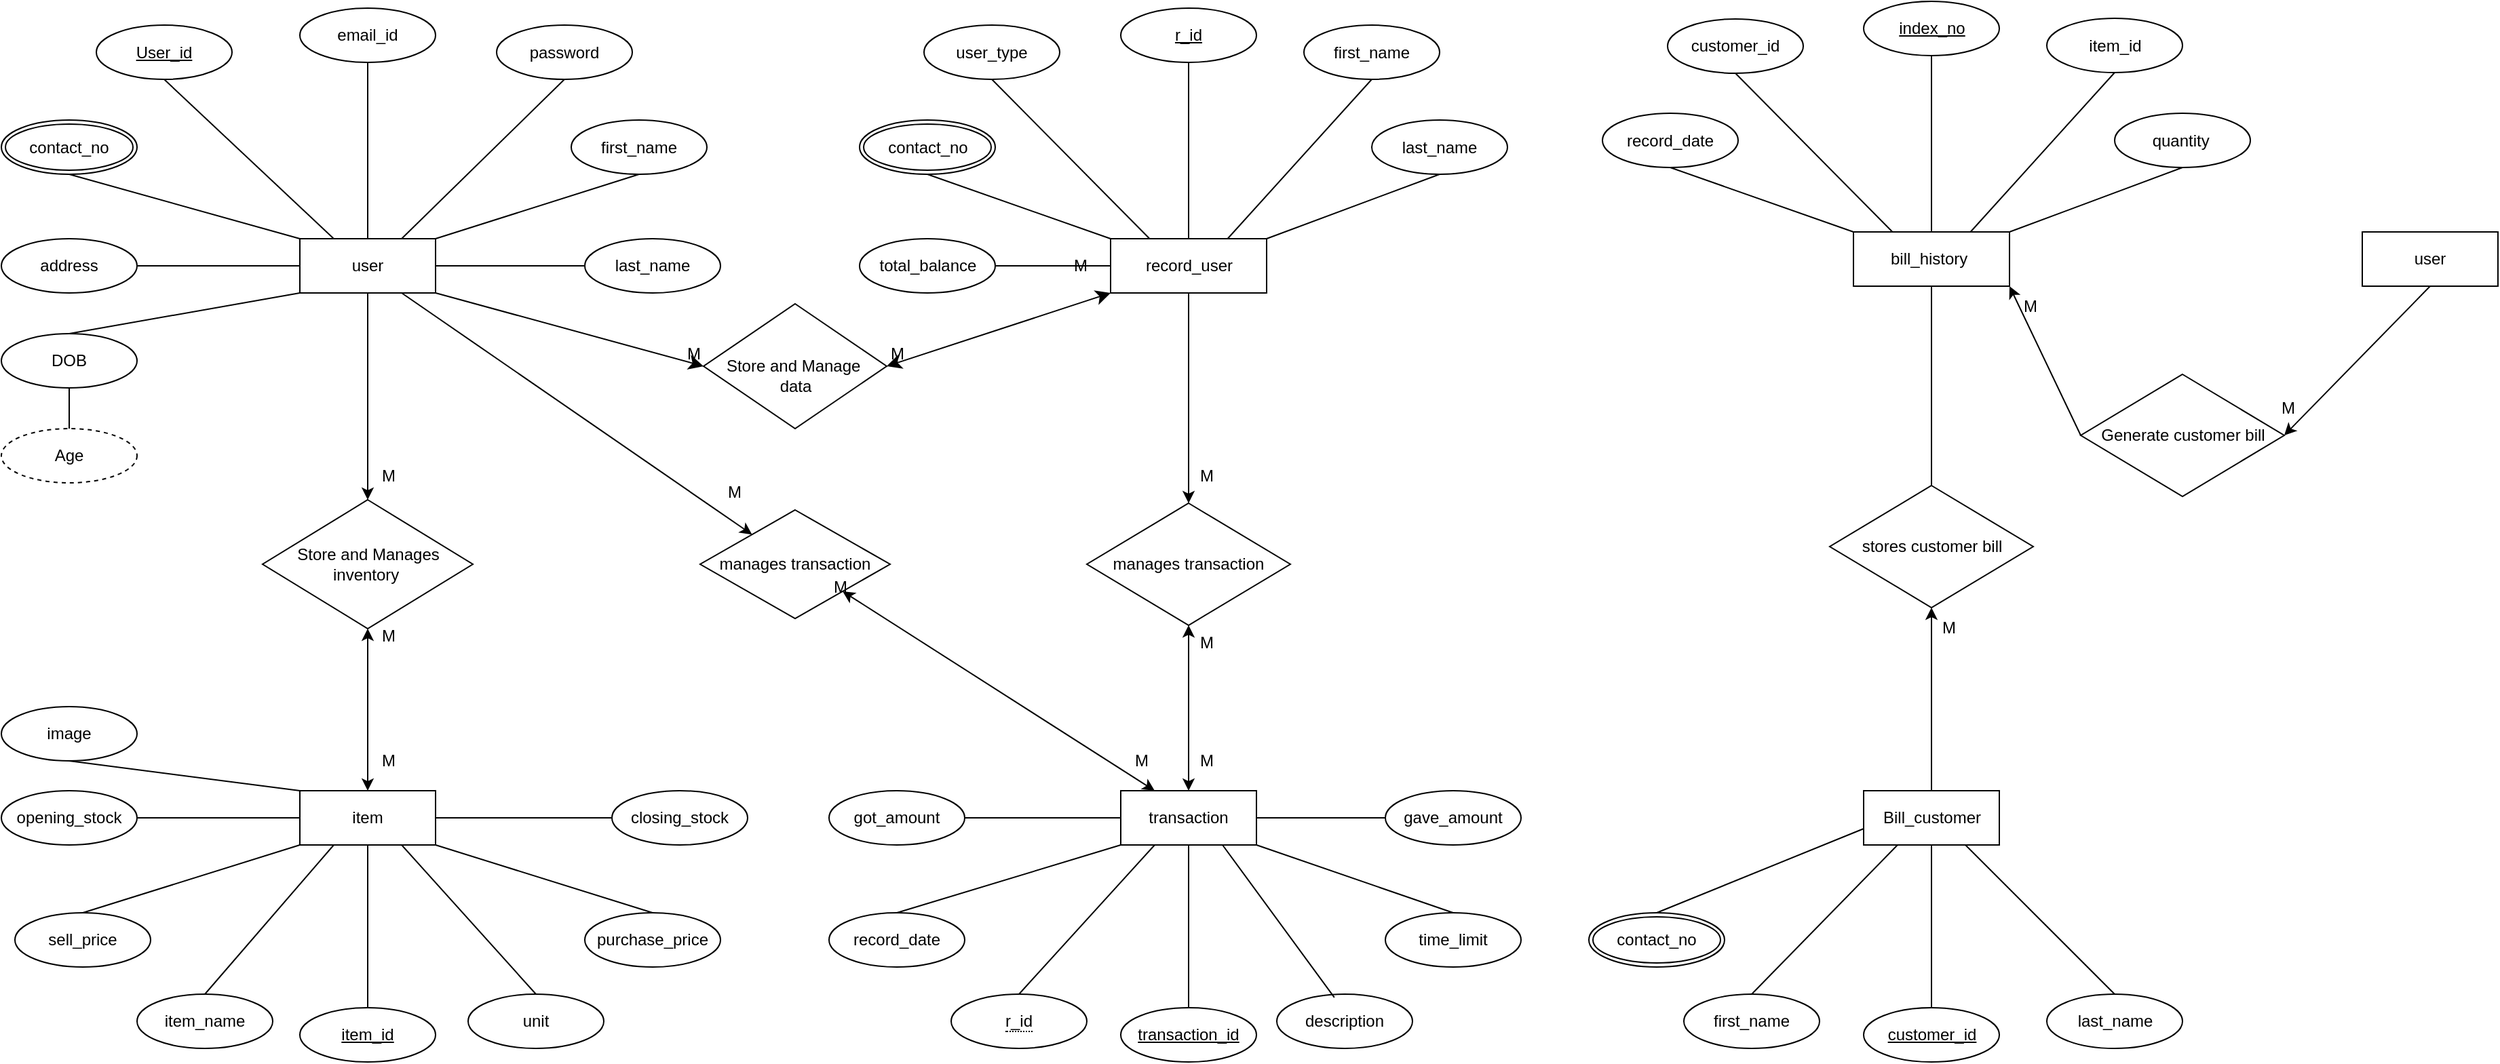 <mxfile version="26.0.7">
  <diagram name="Page-1" id="m3iX6KrinGnXH__V3IVQ">
    <mxGraphModel dx="2150" dy="1118" grid="1" gridSize="10" guides="1" tooltips="1" connect="1" arrows="1" fold="1" page="1" pageScale="1" pageWidth="1169" pageHeight="827" math="0" shadow="0">
      <root>
        <mxCell id="0" />
        <mxCell id="1" parent="0" />
        <mxCell id="gMXtXZnRQnA3So-SrDP1-2" value="User_id" style="ellipse;whiteSpace=wrap;html=1;align=center;fontStyle=4;" parent="1" vertex="1">
          <mxGeometry x="100" y="37.5" width="100" height="40" as="geometry" />
        </mxCell>
        <mxCell id="gMXtXZnRQnA3So-SrDP1-3" value="email_id" style="ellipse;whiteSpace=wrap;html=1;align=center;" parent="1" vertex="1">
          <mxGeometry x="250" y="25" width="100" height="40" as="geometry" />
        </mxCell>
        <mxCell id="gMXtXZnRQnA3So-SrDP1-4" value="password" style="ellipse;whiteSpace=wrap;html=1;align=center;" parent="1" vertex="1">
          <mxGeometry x="395" y="37.5" width="100" height="40" as="geometry" />
        </mxCell>
        <mxCell id="gMXtXZnRQnA3So-SrDP1-5" value="first_name" style="ellipse;whiteSpace=wrap;html=1;align=center;" parent="1" vertex="1">
          <mxGeometry x="450" y="107.5" width="100" height="40" as="geometry" />
        </mxCell>
        <mxCell id="gMXtXZnRQnA3So-SrDP1-6" value="last_name" style="ellipse;whiteSpace=wrap;html=1;align=center;" parent="1" vertex="1">
          <mxGeometry x="460" y="195" width="100" height="40" as="geometry" />
        </mxCell>
        <mxCell id="gMXtXZnRQnA3So-SrDP1-9" value="address" style="ellipse;whiteSpace=wrap;html=1;align=center;" parent="1" vertex="1">
          <mxGeometry x="30" y="195" width="100" height="40" as="geometry" />
        </mxCell>
        <mxCell id="gMXtXZnRQnA3So-SrDP1-25" value="r_id" style="ellipse;whiteSpace=wrap;html=1;align=center;fontStyle=4;" parent="1" vertex="1">
          <mxGeometry x="855" y="25" width="100" height="40" as="geometry" />
        </mxCell>
        <mxCell id="gMXtXZnRQnA3So-SrDP1-27" value="user_type" style="ellipse;whiteSpace=wrap;html=1;align=center;" parent="1" vertex="1">
          <mxGeometry x="710" y="37.5" width="100" height="40" as="geometry" />
        </mxCell>
        <mxCell id="gMXtXZnRQnA3So-SrDP1-28" value="first_name" style="ellipse;whiteSpace=wrap;html=1;align=center;" parent="1" vertex="1">
          <mxGeometry x="990" y="37.5" width="100" height="40" as="geometry" />
        </mxCell>
        <mxCell id="gMXtXZnRQnA3So-SrDP1-29" value="last_name" style="ellipse;whiteSpace=wrap;html=1;align=center;" parent="1" vertex="1">
          <mxGeometry x="1040" y="107.5" width="100" height="40" as="geometry" />
        </mxCell>
        <mxCell id="gMXtXZnRQnA3So-SrDP1-30" value="total_balance" style="ellipse;whiteSpace=wrap;html=1;align=center;" parent="1" vertex="1">
          <mxGeometry x="662.5" y="195" width="100" height="40" as="geometry" />
        </mxCell>
        <mxCell id="gMXtXZnRQnA3So-SrDP1-78" value="item_id" style="ellipse;whiteSpace=wrap;html=1;align=center;fontStyle=4;" parent="1" vertex="1">
          <mxGeometry x="250" y="762" width="100" height="40" as="geometry" />
        </mxCell>
        <mxCell id="gMXtXZnRQnA3So-SrDP1-79" value="item_name" style="ellipse;whiteSpace=wrap;html=1;align=center;" parent="1" vertex="1">
          <mxGeometry x="130" y="752" width="100" height="40" as="geometry" />
        </mxCell>
        <mxCell id="gMXtXZnRQnA3So-SrDP1-80" value="closing_stock" style="ellipse;whiteSpace=wrap;html=1;align=center;" parent="1" vertex="1">
          <mxGeometry x="480" y="602" width="100" height="40" as="geometry" />
        </mxCell>
        <mxCell id="gMXtXZnRQnA3So-SrDP1-81" value="purchase_price" style="ellipse;whiteSpace=wrap;html=1;align=center;" parent="1" vertex="1">
          <mxGeometry x="460" y="692" width="100" height="40" as="geometry" />
        </mxCell>
        <mxCell id="gMXtXZnRQnA3So-SrDP1-82" value="unit" style="ellipse;whiteSpace=wrap;html=1;align=center;" parent="1" vertex="1">
          <mxGeometry x="374" y="752" width="100" height="40" as="geometry" />
        </mxCell>
        <mxCell id="gMXtXZnRQnA3So-SrDP1-83" value="opening_stock" style="ellipse;whiteSpace=wrap;html=1;align=center;" parent="1" vertex="1">
          <mxGeometry x="30" y="602" width="100" height="40" as="geometry" />
        </mxCell>
        <mxCell id="gMXtXZnRQnA3So-SrDP1-84" value="sell_price" style="ellipse;whiteSpace=wrap;html=1;align=center;" parent="1" vertex="1">
          <mxGeometry x="40" y="692" width="100" height="40" as="geometry" />
        </mxCell>
        <mxCell id="gMXtXZnRQnA3So-SrDP1-87" value="manages transaction" style="shape=rhombus;perimeter=rhombusPerimeter;whiteSpace=wrap;html=1;align=center;" parent="1" vertex="1">
          <mxGeometry x="545" y="395" width="140" height="80" as="geometry" />
        </mxCell>
        <mxCell id="gMXtXZnRQnA3So-SrDP1-92" style="edgeStyle=orthogonalEdgeStyle;rounded=0;orthogonalLoop=1;jettySize=auto;html=1;exitX=0.5;exitY=1;exitDx=0;exitDy=0;" parent="1" source="gMXtXZnRQnA3So-SrDP1-3" target="gMXtXZnRQnA3So-SrDP1-3" edge="1">
          <mxGeometry relative="1" as="geometry" />
        </mxCell>
        <mxCell id="gMXtXZnRQnA3So-SrDP1-106" value="Store and Manages inventory&amp;nbsp;" style="shape=rhombus;perimeter=rhombusPerimeter;whiteSpace=wrap;html=1;align=center;" parent="1" vertex="1">
          <mxGeometry x="222.5" y="387.5" width="155" height="95" as="geometry" />
        </mxCell>
        <mxCell id="gMXtXZnRQnA3So-SrDP1-110" value="manages transaction" style="shape=rhombus;perimeter=rhombusPerimeter;whiteSpace=wrap;html=1;align=center;" parent="1" vertex="1">
          <mxGeometry x="830" y="390" width="150" height="90" as="geometry" />
        </mxCell>
        <mxCell id="fzQdZdpA7Ug6Wy1Uild1-64" style="edgeStyle=orthogonalEdgeStyle;rounded=0;orthogonalLoop=1;jettySize=auto;html=1;exitX=0.5;exitY=1;exitDx=0;exitDy=0;entryX=0.5;entryY=0;entryDx=0;entryDy=0;" parent="1" source="fzQdZdpA7Ug6Wy1Uild1-3" target="gMXtXZnRQnA3So-SrDP1-106" edge="1">
          <mxGeometry relative="1" as="geometry" />
        </mxCell>
        <mxCell id="iHAXzri-CT7Ju9djNDSb-48" style="edgeStyle=none;curved=1;rounded=0;orthogonalLoop=1;jettySize=auto;html=1;exitX=1;exitY=1;exitDx=0;exitDy=0;entryX=0;entryY=0.5;entryDx=0;entryDy=0;fontSize=12;startSize=8;endSize=8;" parent="1" source="fzQdZdpA7Ug6Wy1Uild1-3" target="iHAXzri-CT7Ju9djNDSb-46" edge="1">
          <mxGeometry relative="1" as="geometry" />
        </mxCell>
        <mxCell id="fzQdZdpA7Ug6Wy1Uild1-3" value="user" style="whiteSpace=wrap;html=1;align=center;" parent="1" vertex="1">
          <mxGeometry x="250" y="195" width="100" height="40" as="geometry" />
        </mxCell>
        <mxCell id="fzQdZdpA7Ug6Wy1Uild1-70" style="edgeStyle=orthogonalEdgeStyle;rounded=0;orthogonalLoop=1;jettySize=auto;html=1;exitX=0.5;exitY=1;exitDx=0;exitDy=0;entryX=0.5;entryY=0;entryDx=0;entryDy=0;" parent="1" source="fzQdZdpA7Ug6Wy1Uild1-4" target="gMXtXZnRQnA3So-SrDP1-110" edge="1">
          <mxGeometry relative="1" as="geometry">
            <mxPoint x="897.5" y="302.5" as="targetPoint" />
          </mxGeometry>
        </mxCell>
        <mxCell id="fzQdZdpA7Ug6Wy1Uild1-4" value="record_user" style="whiteSpace=wrap;html=1;align=center;" parent="1" vertex="1">
          <mxGeometry x="847.5" y="195" width="115" height="40" as="geometry" />
        </mxCell>
        <mxCell id="fzQdZdpA7Ug6Wy1Uild1-6" value="item" style="whiteSpace=wrap;html=1;align=center;" parent="1" vertex="1">
          <mxGeometry x="250" y="602" width="100" height="40" as="geometry" />
        </mxCell>
        <mxCell id="fzQdZdpA7Ug6Wy1Uild1-7" value="transaction_id" style="ellipse;whiteSpace=wrap;html=1;align=center;fontStyle=4;" parent="1" vertex="1">
          <mxGeometry x="855" y="762" width="100" height="40" as="geometry" />
        </mxCell>
        <mxCell id="fzQdZdpA7Ug6Wy1Uild1-9" value="gave_amount" style="ellipse;whiteSpace=wrap;html=1;align=center;" parent="1" vertex="1">
          <mxGeometry x="1050" y="602" width="100" height="40" as="geometry" />
        </mxCell>
        <mxCell id="fzQdZdpA7Ug6Wy1Uild1-10" value="time_limit" style="ellipse;whiteSpace=wrap;html=1;align=center;" parent="1" vertex="1">
          <mxGeometry x="1050" y="692" width="100" height="40" as="geometry" />
        </mxCell>
        <mxCell id="fzQdZdpA7Ug6Wy1Uild1-11" value="description" style="ellipse;whiteSpace=wrap;html=1;align=center;" parent="1" vertex="1">
          <mxGeometry x="970" y="752" width="100" height="40" as="geometry" />
        </mxCell>
        <mxCell id="fzQdZdpA7Ug6Wy1Uild1-12" value="got_amount" style="ellipse;whiteSpace=wrap;html=1;align=center;" parent="1" vertex="1">
          <mxGeometry x="640" y="602" width="100" height="40" as="geometry" />
        </mxCell>
        <mxCell id="fzQdZdpA7Ug6Wy1Uild1-13" value="record_date" style="ellipse;whiteSpace=wrap;html=1;align=center;" parent="1" vertex="1">
          <mxGeometry x="640" y="692" width="100" height="40" as="geometry" />
        </mxCell>
        <mxCell id="fzQdZdpA7Ug6Wy1Uild1-14" value="transaction" style="whiteSpace=wrap;html=1;align=center;" parent="1" vertex="1">
          <mxGeometry x="855" y="602" width="100" height="40" as="geometry" />
        </mxCell>
        <mxCell id="fzQdZdpA7Ug6Wy1Uild1-15" value="" style="endArrow=none;html=1;rounded=0;entryX=0.5;entryY=0;entryDx=0;entryDy=0;" parent="1" source="gMXtXZnRQnA3So-SrDP1-3" target="fzQdZdpA7Ug6Wy1Uild1-3" edge="1">
          <mxGeometry width="50" height="50" relative="1" as="geometry">
            <mxPoint x="300" y="115" as="sourcePoint" />
            <mxPoint x="300" y="135.711" as="targetPoint" />
          </mxGeometry>
        </mxCell>
        <mxCell id="fzQdZdpA7Ug6Wy1Uild1-17" value="" style="endArrow=none;html=1;rounded=0;exitX=1;exitY=0.5;exitDx=0;exitDy=0;entryX=0;entryY=0.5;entryDx=0;entryDy=0;" parent="1" source="gMXtXZnRQnA3So-SrDP1-9" target="fzQdZdpA7Ug6Wy1Uild1-3" edge="1">
          <mxGeometry width="50" height="50" relative="1" as="geometry">
            <mxPoint x="190" y="295" as="sourcePoint" />
            <mxPoint x="240" y="245" as="targetPoint" />
          </mxGeometry>
        </mxCell>
        <mxCell id="fzQdZdpA7Ug6Wy1Uild1-18" value="" style="endArrow=none;html=1;rounded=0;exitX=0.5;exitY=1;exitDx=0;exitDy=0;entryX=0;entryY=0;entryDx=0;entryDy=0;" parent="1" source="fzQdZdpA7Ug6Wy1Uild1-50" target="fzQdZdpA7Ug6Wy1Uild1-3" edge="1">
          <mxGeometry width="50" height="50" relative="1" as="geometry">
            <mxPoint x="150" y="135" as="sourcePoint" />
            <mxPoint x="260" y="185" as="targetPoint" />
          </mxGeometry>
        </mxCell>
        <mxCell id="fzQdZdpA7Ug6Wy1Uild1-22" value="" style="endArrow=none;html=1;rounded=0;exitX=1;exitY=0.5;exitDx=0;exitDy=0;entryX=0;entryY=0.5;entryDx=0;entryDy=0;" parent="1" source="fzQdZdpA7Ug6Wy1Uild1-3" target="gMXtXZnRQnA3So-SrDP1-6" edge="1">
          <mxGeometry width="50" height="50" relative="1" as="geometry">
            <mxPoint x="240" y="215" as="sourcePoint" />
            <mxPoint x="290" y="215" as="targetPoint" />
          </mxGeometry>
        </mxCell>
        <mxCell id="fzQdZdpA7Ug6Wy1Uild1-23" value="" style="endArrow=none;html=1;rounded=0;exitX=1;exitY=0;exitDx=0;exitDy=0;entryX=0.5;entryY=1;entryDx=0;entryDy=0;" parent="1" source="fzQdZdpA7Ug6Wy1Uild1-3" target="gMXtXZnRQnA3So-SrDP1-5" edge="1">
          <mxGeometry width="50" height="50" relative="1" as="geometry">
            <mxPoint x="250" y="225" as="sourcePoint" />
            <mxPoint x="300" y="225" as="targetPoint" />
          </mxGeometry>
        </mxCell>
        <mxCell id="fzQdZdpA7Ug6Wy1Uild1-24" value="" style="endArrow=none;html=1;rounded=0;exitX=0.5;exitY=0;exitDx=0;exitDy=0;entryX=0.5;entryY=1;entryDx=0;entryDy=0;" parent="1" source="fzQdZdpA7Ug6Wy1Uild1-4" target="gMXtXZnRQnA3So-SrDP1-25" edge="1">
          <mxGeometry width="50" height="50" relative="1" as="geometry">
            <mxPoint x="447.5" y="217.5" as="sourcePoint" />
            <mxPoint x="497.5" y="217.5" as="targetPoint" />
          </mxGeometry>
        </mxCell>
        <mxCell id="fzQdZdpA7Ug6Wy1Uild1-25" value="" style="endArrow=none;html=1;rounded=0;exitX=1;exitY=0.5;exitDx=0;exitDy=0;entryX=0;entryY=0.5;entryDx=0;entryDy=0;" parent="1" source="gMXtXZnRQnA3So-SrDP1-30" target="fzQdZdpA7Ug6Wy1Uild1-4" edge="1">
          <mxGeometry width="50" height="50" relative="1" as="geometry">
            <mxPoint x="457.5" y="227.5" as="sourcePoint" />
            <mxPoint x="507.5" y="227.5" as="targetPoint" />
          </mxGeometry>
        </mxCell>
        <mxCell id="fzQdZdpA7Ug6Wy1Uild1-26" value="" style="endArrow=none;html=1;rounded=0;exitX=0.5;exitY=1;exitDx=0;exitDy=0;entryX=0;entryY=0;entryDx=0;entryDy=0;" parent="1" source="fzQdZdpA7Ug6Wy1Uild1-51" target="fzQdZdpA7Ug6Wy1Uild1-4" edge="1">
          <mxGeometry width="50" height="50" relative="1" as="geometry">
            <mxPoint x="772.5" y="47.5" as="sourcePoint" />
            <mxPoint x="517.5" y="237.5" as="targetPoint" />
          </mxGeometry>
        </mxCell>
        <mxCell id="fzQdZdpA7Ug6Wy1Uild1-27" value="" style="endArrow=none;html=1;rounded=0;exitX=1;exitY=0;exitDx=0;exitDy=0;entryX=0.5;entryY=1;entryDx=0;entryDy=0;" parent="1" source="fzQdZdpA7Ug6Wy1Uild1-4" target="gMXtXZnRQnA3So-SrDP1-29" edge="1">
          <mxGeometry width="50" height="50" relative="1" as="geometry">
            <mxPoint x="477.5" y="247.5" as="sourcePoint" />
            <mxPoint x="527.5" y="247.5" as="targetPoint" />
          </mxGeometry>
        </mxCell>
        <mxCell id="fzQdZdpA7Ug6Wy1Uild1-29" value="" style="endArrow=none;html=1;rounded=0;exitX=0.75;exitY=0;exitDx=0;exitDy=0;entryX=0.5;entryY=1;entryDx=0;entryDy=0;" parent="1" source="fzQdZdpA7Ug6Wy1Uild1-4" target="gMXtXZnRQnA3So-SrDP1-28" edge="1">
          <mxGeometry width="50" height="50" relative="1" as="geometry">
            <mxPoint x="497.5" y="267.5" as="sourcePoint" />
            <mxPoint x="547.5" y="267.5" as="targetPoint" />
          </mxGeometry>
        </mxCell>
        <mxCell id="fzQdZdpA7Ug6Wy1Uild1-30" value="" style="endArrow=none;html=1;rounded=0;exitX=1;exitY=0.5;exitDx=0;exitDy=0;entryX=0;entryY=0.5;entryDx=0;entryDy=0;" parent="1" source="fzQdZdpA7Ug6Wy1Uild1-12" target="fzQdZdpA7Ug6Wy1Uild1-14" edge="1">
          <mxGeometry width="50" height="50" relative="1" as="geometry">
            <mxPoint x="495" y="345" as="sourcePoint" />
            <mxPoint x="545" y="345" as="targetPoint" />
          </mxGeometry>
        </mxCell>
        <mxCell id="fzQdZdpA7Ug6Wy1Uild1-31" value="" style="endArrow=none;html=1;rounded=0;exitX=1;exitY=0.5;exitDx=0;exitDy=0;entryX=0;entryY=0.5;entryDx=0;entryDy=0;" parent="1" source="fzQdZdpA7Ug6Wy1Uild1-14" target="fzQdZdpA7Ug6Wy1Uild1-9" edge="1">
          <mxGeometry width="50" height="50" relative="1" as="geometry">
            <mxPoint x="505" y="355" as="sourcePoint" />
            <mxPoint x="555" y="355" as="targetPoint" />
          </mxGeometry>
        </mxCell>
        <mxCell id="fzQdZdpA7Ug6Wy1Uild1-32" value="" style="endArrow=none;html=1;rounded=0;exitX=1;exitY=1;exitDx=0;exitDy=0;entryX=0.5;entryY=0;entryDx=0;entryDy=0;" parent="1" source="fzQdZdpA7Ug6Wy1Uild1-14" target="fzQdZdpA7Ug6Wy1Uild1-10" edge="1">
          <mxGeometry width="50" height="50" relative="1" as="geometry">
            <mxPoint x="515" y="365" as="sourcePoint" />
            <mxPoint x="565" y="365" as="targetPoint" />
          </mxGeometry>
        </mxCell>
        <mxCell id="fzQdZdpA7Ug6Wy1Uild1-33" value="" style="endArrow=none;html=1;rounded=0;exitX=0.5;exitY=1;exitDx=0;exitDy=0;entryX=0.5;entryY=0;entryDx=0;entryDy=0;" parent="1" source="fzQdZdpA7Ug6Wy1Uild1-14" target="fzQdZdpA7Ug6Wy1Uild1-7" edge="1">
          <mxGeometry width="50" height="50" relative="1" as="geometry">
            <mxPoint x="525" y="375" as="sourcePoint" />
            <mxPoint x="575" y="375" as="targetPoint" />
          </mxGeometry>
        </mxCell>
        <mxCell id="fzQdZdpA7Ug6Wy1Uild1-35" value="" style="endArrow=none;html=1;rounded=0;exitX=1;exitY=1;exitDx=0;exitDy=0;entryX=0.5;entryY=0;entryDx=0;entryDy=0;" parent="1" source="fzQdZdpA7Ug6Wy1Uild1-6" target="gMXtXZnRQnA3So-SrDP1-81" edge="1">
          <mxGeometry width="50" height="50" relative="1" as="geometry">
            <mxPoint x="370" y="402" as="sourcePoint" />
            <mxPoint x="420" y="402" as="targetPoint" />
          </mxGeometry>
        </mxCell>
        <mxCell id="fzQdZdpA7Ug6Wy1Uild1-36" value="" style="endArrow=none;html=1;rounded=0;exitX=0;exitY=1;exitDx=0;exitDy=0;entryX=0.5;entryY=0;entryDx=0;entryDy=0;" parent="1" source="fzQdZdpA7Ug6Wy1Uild1-6" target="gMXtXZnRQnA3So-SrDP1-84" edge="1">
          <mxGeometry width="50" height="50" relative="1" as="geometry">
            <mxPoint x="400" y="452" as="sourcePoint" />
            <mxPoint x="450" y="452" as="targetPoint" />
          </mxGeometry>
        </mxCell>
        <mxCell id="fzQdZdpA7Ug6Wy1Uild1-37" value="" style="endArrow=none;html=1;rounded=0;exitX=0;exitY=0.5;exitDx=0;exitDy=0;entryX=1;entryY=0.5;entryDx=0;entryDy=0;" parent="1" source="gMXtXZnRQnA3So-SrDP1-80" target="fzQdZdpA7Ug6Wy1Uild1-6" edge="1">
          <mxGeometry width="50" height="50" relative="1" as="geometry">
            <mxPoint x="390" y="422" as="sourcePoint" />
            <mxPoint x="440" y="422" as="targetPoint" />
          </mxGeometry>
        </mxCell>
        <mxCell id="fzQdZdpA7Ug6Wy1Uild1-38" value="" style="endArrow=none;html=1;rounded=0;exitX=0.5;exitY=0;exitDx=0;exitDy=0;entryX=0.5;entryY=1;entryDx=0;entryDy=0;" parent="1" source="gMXtXZnRQnA3So-SrDP1-78" target="fzQdZdpA7Ug6Wy1Uild1-6" edge="1">
          <mxGeometry width="50" height="50" relative="1" as="geometry">
            <mxPoint x="400" y="432" as="sourcePoint" />
            <mxPoint x="450" y="432" as="targetPoint" />
          </mxGeometry>
        </mxCell>
        <mxCell id="fzQdZdpA7Ug6Wy1Uild1-39" value="" style="endArrow=none;html=1;rounded=0;exitX=0;exitY=1;exitDx=0;exitDy=0;entryX=0.5;entryY=0;entryDx=0;entryDy=0;" parent="1" source="fzQdZdpA7Ug6Wy1Uild1-14" target="fzQdZdpA7Ug6Wy1Uild1-13" edge="1">
          <mxGeometry width="50" height="50" relative="1" as="geometry">
            <mxPoint x="585" y="435" as="sourcePoint" />
            <mxPoint x="635" y="435" as="targetPoint" />
          </mxGeometry>
        </mxCell>
        <mxCell id="fzQdZdpA7Ug6Wy1Uild1-41" value="" style="endArrow=none;html=1;rounded=0;exitX=1;exitY=0.5;exitDx=0;exitDy=0;entryX=0;entryY=0.5;entryDx=0;entryDy=0;" parent="1" source="gMXtXZnRQnA3So-SrDP1-83" target="fzQdZdpA7Ug6Wy1Uild1-6" edge="1">
          <mxGeometry width="50" height="50" relative="1" as="geometry">
            <mxPoint x="430" y="462" as="sourcePoint" />
            <mxPoint x="480" y="462" as="targetPoint" />
          </mxGeometry>
        </mxCell>
        <mxCell id="fzQdZdpA7Ug6Wy1Uild1-50" value="contact_no" style="ellipse;shape=doubleEllipse;margin=3;whiteSpace=wrap;html=1;align=center;" parent="1" vertex="1">
          <mxGeometry x="30" y="107.5" width="100" height="40" as="geometry" />
        </mxCell>
        <mxCell id="fzQdZdpA7Ug6Wy1Uild1-51" value="contact_no" style="ellipse;shape=doubleEllipse;margin=3;whiteSpace=wrap;html=1;align=center;" parent="1" vertex="1">
          <mxGeometry x="662.5" y="107.5" width="100" height="40" as="geometry" />
        </mxCell>
        <mxCell id="fzQdZdpA7Ug6Wy1Uild1-53" value="DOB" style="ellipse;whiteSpace=wrap;html=1;align=center;" parent="1" vertex="1">
          <mxGeometry x="30" y="265" width="100" height="40" as="geometry" />
        </mxCell>
        <mxCell id="fzQdZdpA7Ug6Wy1Uild1-55" value="" style="endArrow=none;html=1;rounded=0;entryX=0;entryY=1;entryDx=0;entryDy=0;exitX=0.5;exitY=0;exitDx=0;exitDy=0;" parent="1" source="fzQdZdpA7Ug6Wy1Uild1-53" target="fzQdZdpA7Ug6Wy1Uild1-3" edge="1">
          <mxGeometry width="50" height="50" relative="1" as="geometry">
            <mxPoint x="160" y="335" as="sourcePoint" />
            <mxPoint x="210" y="285" as="targetPoint" />
          </mxGeometry>
        </mxCell>
        <mxCell id="fzQdZdpA7Ug6Wy1Uild1-56" value="Age" style="ellipse;whiteSpace=wrap;html=1;align=center;dashed=1;" parent="1" vertex="1">
          <mxGeometry x="30" y="335" width="100" height="40" as="geometry" />
        </mxCell>
        <mxCell id="fzQdZdpA7Ug6Wy1Uild1-59" value="" style="endArrow=none;html=1;rounded=0;entryX=0.5;entryY=1;entryDx=0;entryDy=0;exitX=0.5;exitY=0;exitDx=0;exitDy=0;" parent="1" source="fzQdZdpA7Ug6Wy1Uild1-56" target="fzQdZdpA7Ug6Wy1Uild1-53" edge="1">
          <mxGeometry width="50" height="50" relative="1" as="geometry">
            <mxPoint x="250" y="315" as="sourcePoint" />
            <mxPoint x="300" y="265" as="targetPoint" />
          </mxGeometry>
        </mxCell>
        <mxCell id="fzQdZdpA7Ug6Wy1Uild1-65" value="" style="endArrow=classic;startArrow=classic;html=1;rounded=0;exitX=0.5;exitY=1;exitDx=0;exitDy=0;entryX=0.5;entryY=0;entryDx=0;entryDy=0;" parent="1" source="gMXtXZnRQnA3So-SrDP1-106" target="fzQdZdpA7Ug6Wy1Uild1-6" edge="1">
          <mxGeometry width="50" height="50" relative="1" as="geometry">
            <mxPoint x="430" y="357" as="sourcePoint" />
            <mxPoint x="480" y="307" as="targetPoint" />
          </mxGeometry>
        </mxCell>
        <mxCell id="fzQdZdpA7Ug6Wy1Uild1-69" value="&lt;span style=&quot;border-bottom: 1px dotted&quot;&gt;r_id&lt;/span&gt;" style="ellipse;whiteSpace=wrap;html=1;align=center;" parent="1" vertex="1">
          <mxGeometry x="730" y="752" width="100" height="40" as="geometry" />
        </mxCell>
        <mxCell id="fzQdZdpA7Ug6Wy1Uild1-71" value="" style="endArrow=classic;startArrow=classic;html=1;rounded=0;entryX=0.5;entryY=1;entryDx=0;entryDy=0;exitX=0.5;exitY=0;exitDx=0;exitDy=0;" parent="1" source="fzQdZdpA7Ug6Wy1Uild1-14" target="gMXtXZnRQnA3So-SrDP1-110" edge="1">
          <mxGeometry width="50" height="50" relative="1" as="geometry">
            <mxPoint x="597.5" y="425" as="sourcePoint" />
            <mxPoint x="647.5" y="375" as="targetPoint" />
          </mxGeometry>
        </mxCell>
        <mxCell id="fzQdZdpA7Ug6Wy1Uild1-73" value="" style="endArrow=none;html=1;rounded=0;entryX=0.424;entryY=0.06;entryDx=0;entryDy=0;entryPerimeter=0;exitX=0.75;exitY=1;exitDx=0;exitDy=0;" parent="1" source="fzQdZdpA7Ug6Wy1Uild1-14" target="fzQdZdpA7Ug6Wy1Uild1-11" edge="1">
          <mxGeometry width="50" height="50" relative="1" as="geometry">
            <mxPoint x="790" y="635" as="sourcePoint" />
            <mxPoint x="840" y="585" as="targetPoint" />
          </mxGeometry>
        </mxCell>
        <mxCell id="fzQdZdpA7Ug6Wy1Uild1-75" value="" style="endArrow=none;html=1;rounded=0;exitX=0.25;exitY=1;exitDx=0;exitDy=0;entryX=0.5;entryY=0;entryDx=0;entryDy=0;" parent="1" source="fzQdZdpA7Ug6Wy1Uild1-14" target="fzQdZdpA7Ug6Wy1Uild1-69" edge="1">
          <mxGeometry width="50" height="50" relative="1" as="geometry">
            <mxPoint x="1030" y="475" as="sourcePoint" />
            <mxPoint x="1165" y="475" as="targetPoint" />
          </mxGeometry>
        </mxCell>
        <mxCell id="fzQdZdpA7Ug6Wy1Uild1-78" value="" style="endArrow=none;html=1;rounded=0;exitX=0.25;exitY=0;exitDx=0;exitDy=0;entryX=0.5;entryY=1;entryDx=0;entryDy=0;" parent="1" source="fzQdZdpA7Ug6Wy1Uild1-4" target="gMXtXZnRQnA3So-SrDP1-27" edge="1">
          <mxGeometry width="50" height="50" relative="1" as="geometry">
            <mxPoint x="967.5" y="567.5" as="sourcePoint" />
            <mxPoint x="1102.5" y="567.5" as="targetPoint" />
          </mxGeometry>
        </mxCell>
        <mxCell id="fzQdZdpA7Ug6Wy1Uild1-80" style="edgeStyle=orthogonalEdgeStyle;rounded=0;orthogonalLoop=1;jettySize=auto;html=1;exitX=0.5;exitY=1;exitDx=0;exitDy=0;" parent="1" source="gMXtXZnRQnA3So-SrDP1-3" target="gMXtXZnRQnA3So-SrDP1-3" edge="1">
          <mxGeometry relative="1" as="geometry" />
        </mxCell>
        <mxCell id="fzQdZdpA7Ug6Wy1Uild1-81" value="" style="endArrow=none;html=1;rounded=0;exitX=0.75;exitY=0;exitDx=0;exitDy=0;entryX=0.5;entryY=1;entryDx=0;entryDy=0;" parent="1" source="fzQdZdpA7Ug6Wy1Uild1-3" target="gMXtXZnRQnA3So-SrDP1-4" edge="1">
          <mxGeometry width="50" height="50" relative="1" as="geometry">
            <mxPoint x="460" y="175" as="sourcePoint" />
            <mxPoint x="510" y="125" as="targetPoint" />
          </mxGeometry>
        </mxCell>
        <mxCell id="fzQdZdpA7Ug6Wy1Uild1-82" value="" style="endArrow=none;html=1;rounded=0;exitX=0.25;exitY=0;exitDx=0;exitDy=0;entryX=0.5;entryY=1;entryDx=0;entryDy=0;" parent="1" source="fzQdZdpA7Ug6Wy1Uild1-3" target="gMXtXZnRQnA3So-SrDP1-2" edge="1">
          <mxGeometry width="50" height="50" relative="1" as="geometry">
            <mxPoint x="335" y="205" as="sourcePoint" />
            <mxPoint x="455" y="88" as="targetPoint" />
          </mxGeometry>
        </mxCell>
        <mxCell id="fzQdZdpA7Ug6Wy1Uild1-84" value="" style="endArrow=none;html=1;rounded=0;exitX=0.5;exitY=0;exitDx=0;exitDy=0;entryX=0.75;entryY=1;entryDx=0;entryDy=0;" parent="1" source="gMXtXZnRQnA3So-SrDP1-82" target="fzQdZdpA7Ug6Wy1Uild1-6" edge="1">
          <mxGeometry width="50" height="50" relative="1" as="geometry">
            <mxPoint x="660" y="759" as="sourcePoint" />
            <mxPoint x="780" y="642" as="targetPoint" />
          </mxGeometry>
        </mxCell>
        <mxCell id="fzQdZdpA7Ug6Wy1Uild1-85" value="" style="endArrow=none;html=1;rounded=0;exitX=0.5;exitY=0;exitDx=0;exitDy=0;entryX=0.25;entryY=1;entryDx=0;entryDy=0;" parent="1" source="gMXtXZnRQnA3So-SrDP1-79" target="fzQdZdpA7Ug6Wy1Uild1-6" edge="1">
          <mxGeometry width="50" height="50" relative="1" as="geometry">
            <mxPoint x="670" y="769" as="sourcePoint" />
            <mxPoint x="790" y="652" as="targetPoint" />
          </mxGeometry>
        </mxCell>
        <mxCell id="fzQdZdpA7Ug6Wy1Uild1-88" value="M" style="text;html=1;align=center;verticalAlign=middle;resizable=0;points=[];autosize=1;strokeColor=none;fillColor=none;" parent="1" vertex="1">
          <mxGeometry x="300" y="565" width="30" height="30" as="geometry" />
        </mxCell>
        <mxCell id="fzQdZdpA7Ug6Wy1Uild1-91" value="M" style="text;html=1;align=center;verticalAlign=middle;resizable=0;points=[];autosize=1;strokeColor=none;fillColor=none;" parent="1" vertex="1">
          <mxGeometry x="300" y="472.5" width="30" height="30" as="geometry" />
        </mxCell>
        <mxCell id="fzQdZdpA7Ug6Wy1Uild1-92" value="M" style="text;html=1;align=center;verticalAlign=middle;resizable=0;points=[];autosize=1;strokeColor=none;fillColor=none;" parent="1" vertex="1">
          <mxGeometry x="902.5" y="355" width="30" height="30" as="geometry" />
        </mxCell>
        <mxCell id="fzQdZdpA7Ug6Wy1Uild1-93" value="M" style="text;html=1;align=center;verticalAlign=middle;resizable=0;points=[];autosize=1;strokeColor=none;fillColor=none;" parent="1" vertex="1">
          <mxGeometry x="855" y="565" width="30" height="30" as="geometry" />
        </mxCell>
        <mxCell id="fzQdZdpA7Ug6Wy1Uild1-94" value="M" style="text;html=1;align=center;verticalAlign=middle;resizable=0;points=[];autosize=1;strokeColor=none;fillColor=none;" parent="1" vertex="1">
          <mxGeometry x="300" y="355" width="30" height="30" as="geometry" />
        </mxCell>
        <mxCell id="fzQdZdpA7Ug6Wy1Uild1-95" value="M" style="text;html=1;align=center;verticalAlign=middle;resizable=0;points=[];autosize=1;strokeColor=none;fillColor=none;" parent="1" vertex="1">
          <mxGeometry x="902.5" y="565" width="30" height="30" as="geometry" />
        </mxCell>
        <mxCell id="fzQdZdpA7Ug6Wy1Uild1-96" value="M" style="text;html=1;align=center;verticalAlign=middle;resizable=0;points=[];autosize=1;strokeColor=none;fillColor=none;" parent="1" vertex="1">
          <mxGeometry x="555" y="367" width="30" height="30" as="geometry" />
        </mxCell>
        <mxCell id="fzQdZdpA7Ug6Wy1Uild1-97" value="M" style="text;html=1;align=center;verticalAlign=middle;resizable=0;points=[];autosize=1;strokeColor=none;fillColor=none;" parent="1" vertex="1">
          <mxGeometry x="902.5" y="477.5" width="30" height="30" as="geometry" />
        </mxCell>
        <mxCell id="fzQdZdpA7Ug6Wy1Uild1-100" value="" style="endArrow=classic;startArrow=classic;html=1;rounded=0;exitX=1;exitY=1;exitDx=0;exitDy=0;entryX=0.25;entryY=0;entryDx=0;entryDy=0;" parent="1" source="gMXtXZnRQnA3So-SrDP1-87" target="fzQdZdpA7Ug6Wy1Uild1-14" edge="1">
          <mxGeometry width="50" height="50" relative="1" as="geometry">
            <mxPoint x="600" y="507" as="sourcePoint" />
            <mxPoint x="650" y="457" as="targetPoint" />
          </mxGeometry>
        </mxCell>
        <mxCell id="fzQdZdpA7Ug6Wy1Uild1-102" value="" style="endArrow=classic;html=1;rounded=0;exitX=0.75;exitY=1;exitDx=0;exitDy=0;" parent="1" source="fzQdZdpA7Ug6Wy1Uild1-3" target="gMXtXZnRQnA3So-SrDP1-87" edge="1">
          <mxGeometry width="50" height="50" relative="1" as="geometry">
            <mxPoint x="370" y="327" as="sourcePoint" />
            <mxPoint x="420" y="277" as="targetPoint" />
          </mxGeometry>
        </mxCell>
        <mxCell id="fzQdZdpA7Ug6Wy1Uild1-103" value="M" style="text;html=1;align=center;verticalAlign=middle;resizable=0;points=[];autosize=1;strokeColor=none;fillColor=none;" parent="1" vertex="1">
          <mxGeometry x="632.5" y="437" width="30" height="30" as="geometry" />
        </mxCell>
        <mxCell id="iHAXzri-CT7Ju9djNDSb-35" value="image" style="ellipse;whiteSpace=wrap;html=1;align=center;" parent="1" vertex="1">
          <mxGeometry x="30" y="540" width="100" height="40" as="geometry" />
        </mxCell>
        <mxCell id="iHAXzri-CT7Ju9djNDSb-36" value="" style="endArrow=none;html=1;rounded=0;fontSize=12;startSize=8;endSize=8;curved=1;exitX=0;exitY=0;exitDx=0;exitDy=0;entryX=0.5;entryY=1;entryDx=0;entryDy=0;" parent="1" source="fzQdZdpA7Ug6Wy1Uild1-6" target="iHAXzri-CT7Ju9djNDSb-35" edge="1">
          <mxGeometry width="50" height="50" relative="1" as="geometry">
            <mxPoint x="400" y="527" as="sourcePoint" />
            <mxPoint x="450" y="477" as="targetPoint" />
          </mxGeometry>
        </mxCell>
        <mxCell id="iHAXzri-CT7Ju9djNDSb-46" value="&lt;br&gt;Store and Manage&amp;nbsp;&lt;div&gt;data&lt;/div&gt;" style="shape=rhombus;perimeter=rhombusPerimeter;whiteSpace=wrap;html=1;align=center;" parent="1" vertex="1">
          <mxGeometry x="547.5" y="243" width="135" height="92" as="geometry" />
        </mxCell>
        <mxCell id="iHAXzri-CT7Ju9djNDSb-49" value="M" style="text;html=1;align=center;verticalAlign=middle;resizable=0;points=[];autosize=1;strokeColor=none;fillColor=none;" parent="1" vertex="1">
          <mxGeometry x="525" y="265" width="30" height="30" as="geometry" />
        </mxCell>
        <mxCell id="iHAXzri-CT7Ju9djNDSb-50" value="" style="endArrow=classic;startArrow=classic;html=1;rounded=0;fontSize=12;startSize=8;endSize=8;curved=1;exitX=1;exitY=0.5;exitDx=0;exitDy=0;entryX=0;entryY=1;entryDx=0;entryDy=0;" parent="1" source="iHAXzri-CT7Ju9djNDSb-46" target="fzQdZdpA7Ug6Wy1Uild1-4" edge="1">
          <mxGeometry width="50" height="50" relative="1" as="geometry">
            <mxPoint x="760" y="287" as="sourcePoint" />
            <mxPoint x="810" y="237" as="targetPoint" />
          </mxGeometry>
        </mxCell>
        <mxCell id="iHAXzri-CT7Ju9djNDSb-51" value="M" style="text;html=1;align=center;verticalAlign=middle;resizable=0;points=[];autosize=1;strokeColor=none;fillColor=none;" parent="1" vertex="1">
          <mxGeometry x="675" y="265" width="30" height="30" as="geometry" />
        </mxCell>
        <mxCell id="iHAXzri-CT7Ju9djNDSb-52" value="M" style="text;html=1;align=center;verticalAlign=middle;resizable=0;points=[];autosize=1;strokeColor=none;fillColor=none;" parent="1" vertex="1">
          <mxGeometry x="810" y="200" width="30" height="30" as="geometry" />
        </mxCell>
        <mxCell id="5sBgXCLnRpQceu2zL1LY-16" value="customer_id" style="ellipse;whiteSpace=wrap;html=1;align=center;fontStyle=4;" vertex="1" parent="1">
          <mxGeometry x="1402.5" y="762" width="100" height="40" as="geometry" />
        </mxCell>
        <mxCell id="5sBgXCLnRpQceu2zL1LY-19" value="last_name" style="ellipse;whiteSpace=wrap;html=1;align=center;" vertex="1" parent="1">
          <mxGeometry x="1537.5" y="752" width="100" height="40" as="geometry" />
        </mxCell>
        <mxCell id="5sBgXCLnRpQceu2zL1LY-22" value="Bill_customer" style="whiteSpace=wrap;html=1;align=center;" vertex="1" parent="1">
          <mxGeometry x="1402.5" y="602" width="100" height="40" as="geometry" />
        </mxCell>
        <mxCell id="5sBgXCLnRpQceu2zL1LY-28" value="first_name" style="ellipse;whiteSpace=wrap;html=1;align=center;" vertex="1" parent="1">
          <mxGeometry x="1270" y="752" width="100" height="40" as="geometry" />
        </mxCell>
        <mxCell id="5sBgXCLnRpQceu2zL1LY-56" value="index_no" style="ellipse;whiteSpace=wrap;html=1;align=center;fontStyle=4;" vertex="1" parent="1">
          <mxGeometry x="1402.5" y="20" width="100" height="40" as="geometry" />
        </mxCell>
        <mxCell id="5sBgXCLnRpQceu2zL1LY-58" value="item_id" style="ellipse;whiteSpace=wrap;html=1;align=center;" vertex="1" parent="1">
          <mxGeometry x="1537.5" y="32.5" width="100" height="40" as="geometry" />
        </mxCell>
        <mxCell id="5sBgXCLnRpQceu2zL1LY-59" value="quantity&amp;nbsp;" style="ellipse;whiteSpace=wrap;html=1;align=center;" vertex="1" parent="1">
          <mxGeometry x="1587.5" y="102.5" width="100" height="40" as="geometry" />
        </mxCell>
        <mxCell id="5sBgXCLnRpQceu2zL1LY-60" value="record_date" style="ellipse;whiteSpace=wrap;html=1;align=center;" vertex="1" parent="1">
          <mxGeometry x="1210" y="102.5" width="100" height="40" as="geometry" />
        </mxCell>
        <mxCell id="5sBgXCLnRpQceu2zL1LY-61" value="bill_history&amp;nbsp;" style="whiteSpace=wrap;html=1;align=center;" vertex="1" parent="1">
          <mxGeometry x="1395" y="190" width="115" height="40" as="geometry" />
        </mxCell>
        <mxCell id="5sBgXCLnRpQceu2zL1LY-62" value="" style="endArrow=none;html=1;rounded=0;exitX=0.5;exitY=0;exitDx=0;exitDy=0;entryX=0.5;entryY=1;entryDx=0;entryDy=0;" edge="1" parent="1" source="5sBgXCLnRpQceu2zL1LY-61" target="5sBgXCLnRpQceu2zL1LY-56">
          <mxGeometry width="50" height="50" relative="1" as="geometry">
            <mxPoint x="995" y="212.5" as="sourcePoint" />
            <mxPoint x="1045" y="212.5" as="targetPoint" />
          </mxGeometry>
        </mxCell>
        <mxCell id="5sBgXCLnRpQceu2zL1LY-64" value="" style="endArrow=none;html=1;rounded=0;entryX=0;entryY=0;entryDx=0;entryDy=0;exitX=0.5;exitY=1;exitDx=0;exitDy=0;" edge="1" parent="1" source="5sBgXCLnRpQceu2zL1LY-60" target="5sBgXCLnRpQceu2zL1LY-61">
          <mxGeometry width="50" height="50" relative="1" as="geometry">
            <mxPoint x="1260" y="170" as="sourcePoint" />
            <mxPoint x="1065" y="232.5" as="targetPoint" />
          </mxGeometry>
        </mxCell>
        <mxCell id="5sBgXCLnRpQceu2zL1LY-65" value="" style="endArrow=none;html=1;rounded=0;exitX=1;exitY=0;exitDx=0;exitDy=0;entryX=0.5;entryY=1;entryDx=0;entryDy=0;" edge="1" parent="1" source="5sBgXCLnRpQceu2zL1LY-61" target="5sBgXCLnRpQceu2zL1LY-59">
          <mxGeometry width="50" height="50" relative="1" as="geometry">
            <mxPoint x="1025" y="242.5" as="sourcePoint" />
            <mxPoint x="1075" y="242.5" as="targetPoint" />
          </mxGeometry>
        </mxCell>
        <mxCell id="5sBgXCLnRpQceu2zL1LY-66" value="" style="endArrow=none;html=1;rounded=0;exitX=0.75;exitY=0;exitDx=0;exitDy=0;entryX=0.5;entryY=1;entryDx=0;entryDy=0;" edge="1" parent="1" source="5sBgXCLnRpQceu2zL1LY-61" target="5sBgXCLnRpQceu2zL1LY-58">
          <mxGeometry width="50" height="50" relative="1" as="geometry">
            <mxPoint x="1045" y="262.5" as="sourcePoint" />
            <mxPoint x="1095" y="262.5" as="targetPoint" />
          </mxGeometry>
        </mxCell>
        <mxCell id="5sBgXCLnRpQceu2zL1LY-68" value="" style="endArrow=none;html=1;rounded=0;exitX=0.25;exitY=0;exitDx=0;exitDy=0;entryX=0.5;entryY=1;entryDx=0;entryDy=0;" edge="1" parent="1" source="5sBgXCLnRpQceu2zL1LY-61" target="5sBgXCLnRpQceu2zL1LY-70">
          <mxGeometry width="50" height="50" relative="1" as="geometry">
            <mxPoint x="1515" y="562.5" as="sourcePoint" />
            <mxPoint x="1340" y="90" as="targetPoint" />
          </mxGeometry>
        </mxCell>
        <mxCell id="5sBgXCLnRpQceu2zL1LY-70" value="customer_id" style="ellipse;whiteSpace=wrap;html=1;align=center;" vertex="1" parent="1">
          <mxGeometry x="1258" y="33" width="100" height="40" as="geometry" />
        </mxCell>
        <mxCell id="5sBgXCLnRpQceu2zL1LY-73" value="" style="endArrow=none;html=1;rounded=0;entryX=0.5;entryY=1;entryDx=0;entryDy=0;exitX=0.5;exitY=0;exitDx=0;exitDy=0;" edge="1" parent="1" source="5sBgXCLnRpQceu2zL1LY-16" target="5sBgXCLnRpQceu2zL1LY-22">
          <mxGeometry width="50" height="50" relative="1" as="geometry">
            <mxPoint x="1430" y="740" as="sourcePoint" />
            <mxPoint x="1480" y="690" as="targetPoint" />
          </mxGeometry>
        </mxCell>
        <mxCell id="5sBgXCLnRpQceu2zL1LY-74" value="" style="endArrow=none;html=1;rounded=0;exitX=0.5;exitY=0;exitDx=0;exitDy=0;entryX=0.25;entryY=1;entryDx=0;entryDy=0;" edge="1" parent="1" source="5sBgXCLnRpQceu2zL1LY-28" target="5sBgXCLnRpQceu2zL1LY-22">
          <mxGeometry width="50" height="50" relative="1" as="geometry">
            <mxPoint x="1340" y="730" as="sourcePoint" />
            <mxPoint x="1390" y="680" as="targetPoint" />
          </mxGeometry>
        </mxCell>
        <mxCell id="5sBgXCLnRpQceu2zL1LY-75" value="" style="endArrow=none;html=1;rounded=0;exitX=0.75;exitY=1;exitDx=0;exitDy=0;entryX=0.5;entryY=0;entryDx=0;entryDy=0;" edge="1" parent="1" source="5sBgXCLnRpQceu2zL1LY-22" target="5sBgXCLnRpQceu2zL1LY-19">
          <mxGeometry width="50" height="50" relative="1" as="geometry">
            <mxPoint x="1560" y="710" as="sourcePoint" />
            <mxPoint x="1610" y="660" as="targetPoint" />
          </mxGeometry>
        </mxCell>
        <mxCell id="5sBgXCLnRpQceu2zL1LY-76" value="" style="endArrow=none;html=1;rounded=0;entryX=0;entryY=1;entryDx=0;entryDy=0;exitX=0.5;exitY=0;exitDx=0;exitDy=0;" edge="1" parent="1" source="5sBgXCLnRpQceu2zL1LY-77">
          <mxGeometry width="50" height="50" relative="1" as="geometry">
            <mxPoint x="1250" y="680" as="sourcePoint" />
            <mxPoint x="1402.5" y="630" as="targetPoint" />
          </mxGeometry>
        </mxCell>
        <mxCell id="5sBgXCLnRpQceu2zL1LY-77" value="contact_no" style="ellipse;shape=doubleEllipse;margin=3;whiteSpace=wrap;html=1;align=center;" vertex="1" parent="1">
          <mxGeometry x="1200" y="692" width="100" height="40" as="geometry" />
        </mxCell>
        <mxCell id="5sBgXCLnRpQceu2zL1LY-78" value="stores customer bill" style="shape=rhombus;perimeter=rhombusPerimeter;whiteSpace=wrap;html=1;align=center;" vertex="1" parent="1">
          <mxGeometry x="1377.5" y="377" width="150" height="90" as="geometry" />
        </mxCell>
        <mxCell id="5sBgXCLnRpQceu2zL1LY-80" value="" style="endArrow=classic;html=1;rounded=0;entryX=0.5;entryY=1;entryDx=0;entryDy=0;exitX=0.5;exitY=0;exitDx=0;exitDy=0;" edge="1" parent="1" source="5sBgXCLnRpQceu2zL1LY-22" target="5sBgXCLnRpQceu2zL1LY-78">
          <mxGeometry width="50" height="50" relative="1" as="geometry">
            <mxPoint x="1360" y="550" as="sourcePoint" />
            <mxPoint x="1410" y="500" as="targetPoint" />
          </mxGeometry>
        </mxCell>
        <mxCell id="5sBgXCLnRpQceu2zL1LY-81" value="M" style="text;html=1;align=center;verticalAlign=middle;resizable=0;points=[];autosize=1;strokeColor=none;fillColor=none;" vertex="1" parent="1">
          <mxGeometry x="1450" y="467" width="30" height="30" as="geometry" />
        </mxCell>
        <mxCell id="5sBgXCLnRpQceu2zL1LY-82" value="" style="endArrow=none;html=1;rounded=0;entryX=0.5;entryY=1;entryDx=0;entryDy=0;exitX=0.5;exitY=0;exitDx=0;exitDy=0;" edge="1" parent="1" source="5sBgXCLnRpQceu2zL1LY-78" target="5sBgXCLnRpQceu2zL1LY-61">
          <mxGeometry width="50" height="50" relative="1" as="geometry">
            <mxPoint x="1430" y="330" as="sourcePoint" />
            <mxPoint x="1480" y="280" as="targetPoint" />
          </mxGeometry>
        </mxCell>
        <mxCell id="5sBgXCLnRpQceu2zL1LY-83" value="user" style="whiteSpace=wrap;html=1;align=center;" vertex="1" parent="1">
          <mxGeometry x="1770" y="190" width="100" height="40" as="geometry" />
        </mxCell>
        <mxCell id="5sBgXCLnRpQceu2zL1LY-84" value="Generate customer bill" style="shape=rhombus;perimeter=rhombusPerimeter;whiteSpace=wrap;html=1;align=center;" vertex="1" parent="1">
          <mxGeometry x="1562.5" y="295" width="150" height="90" as="geometry" />
        </mxCell>
        <mxCell id="5sBgXCLnRpQceu2zL1LY-88" value="" style="endArrow=classic;html=1;rounded=0;entryX=1;entryY=0.5;entryDx=0;entryDy=0;exitX=0.5;exitY=1;exitDx=0;exitDy=0;" edge="1" parent="1" source="5sBgXCLnRpQceu2zL1LY-83" target="5sBgXCLnRpQceu2zL1LY-84">
          <mxGeometry width="50" height="50" relative="1" as="geometry">
            <mxPoint x="1760" y="320" as="sourcePoint" />
            <mxPoint x="1810" y="270" as="targetPoint" />
          </mxGeometry>
        </mxCell>
        <mxCell id="5sBgXCLnRpQceu2zL1LY-91" value="" style="endArrow=classic;html=1;rounded=0;entryX=1;entryY=1;entryDx=0;entryDy=0;exitX=0;exitY=0.5;exitDx=0;exitDy=0;" edge="1" parent="1" source="5sBgXCLnRpQceu2zL1LY-84" target="5sBgXCLnRpQceu2zL1LY-61">
          <mxGeometry width="50" height="50" relative="1" as="geometry">
            <mxPoint x="1490" y="340" as="sourcePoint" />
            <mxPoint x="1540" y="290" as="targetPoint" />
          </mxGeometry>
        </mxCell>
        <mxCell id="5sBgXCLnRpQceu2zL1LY-92" value="M" style="text;html=1;align=center;verticalAlign=middle;resizable=0;points=[];autosize=1;strokeColor=none;fillColor=none;" vertex="1" parent="1">
          <mxGeometry x="1510" y="230" width="30" height="30" as="geometry" />
        </mxCell>
        <mxCell id="5sBgXCLnRpQceu2zL1LY-93" value="M" style="text;html=1;align=center;verticalAlign=middle;resizable=0;points=[];autosize=1;strokeColor=none;fillColor=none;" vertex="1" parent="1">
          <mxGeometry x="1700" y="305" width="30" height="30" as="geometry" />
        </mxCell>
      </root>
    </mxGraphModel>
  </diagram>
</mxfile>
